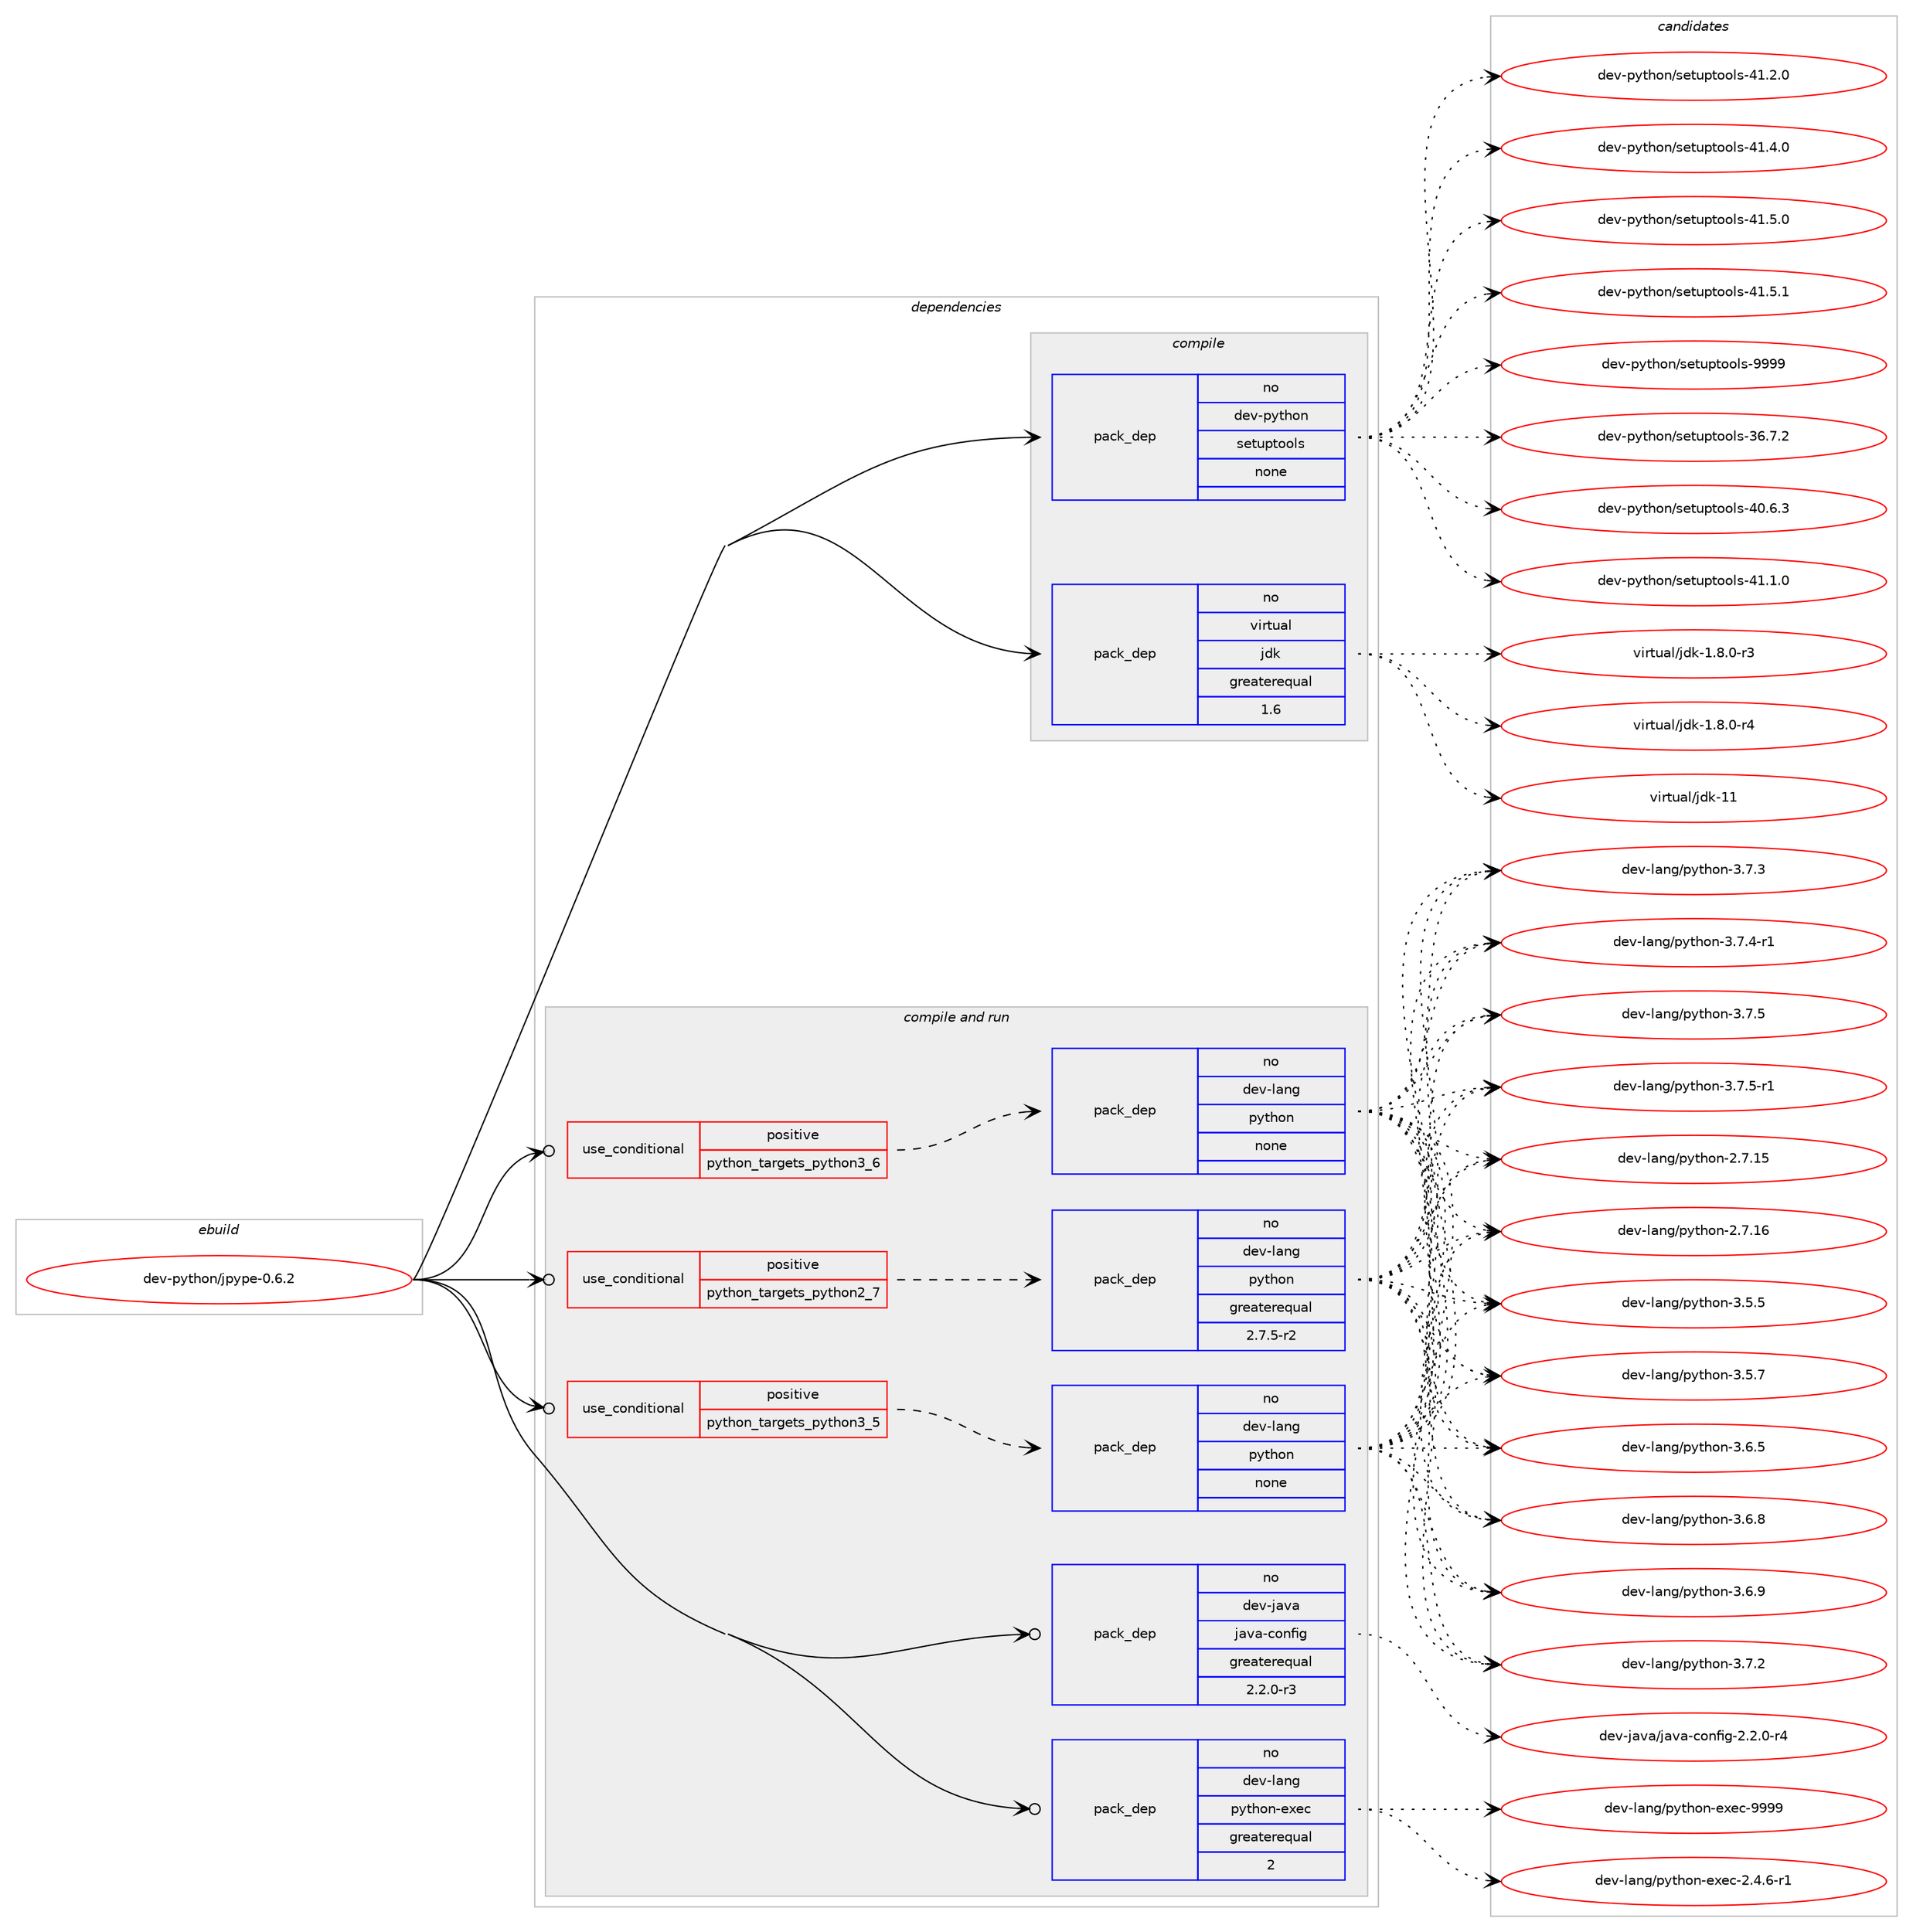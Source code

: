 digraph prolog {

# *************
# Graph options
# *************

newrank=true;
concentrate=true;
compound=true;
graph [rankdir=LR,fontname=Helvetica,fontsize=10,ranksep=1.5];#, ranksep=2.5, nodesep=0.2];
edge  [arrowhead=vee];
node  [fontname=Helvetica,fontsize=10];

# **********
# The ebuild
# **********

subgraph cluster_leftcol {
color=gray;
rank=same;
label=<<i>ebuild</i>>;
id [label="dev-python/jpype-0.6.2", color=red, width=4, href="../dev-python/jpype-0.6.2.svg"];
}

# ****************
# The dependencies
# ****************

subgraph cluster_midcol {
color=gray;
label=<<i>dependencies</i>>;
subgraph cluster_compile {
fillcolor="#eeeeee";
style=filled;
label=<<i>compile</i>>;
subgraph pack458101 {
dependency611386 [label=<<TABLE BORDER="0" CELLBORDER="1" CELLSPACING="0" CELLPADDING="4" WIDTH="220"><TR><TD ROWSPAN="6" CELLPADDING="30">pack_dep</TD></TR><TR><TD WIDTH="110">no</TD></TR><TR><TD>dev-python</TD></TR><TR><TD>setuptools</TD></TR><TR><TD>none</TD></TR><TR><TD></TD></TR></TABLE>>, shape=none, color=blue];
}
id:e -> dependency611386:w [weight=20,style="solid",arrowhead="vee"];
subgraph pack458102 {
dependency611387 [label=<<TABLE BORDER="0" CELLBORDER="1" CELLSPACING="0" CELLPADDING="4" WIDTH="220"><TR><TD ROWSPAN="6" CELLPADDING="30">pack_dep</TD></TR><TR><TD WIDTH="110">no</TD></TR><TR><TD>virtual</TD></TR><TR><TD>jdk</TD></TR><TR><TD>greaterequal</TD></TR><TR><TD>1.6</TD></TR></TABLE>>, shape=none, color=blue];
}
id:e -> dependency611387:w [weight=20,style="solid",arrowhead="vee"];
}
subgraph cluster_compileandrun {
fillcolor="#eeeeee";
style=filled;
label=<<i>compile and run</i>>;
subgraph cond141482 {
dependency611388 [label=<<TABLE BORDER="0" CELLBORDER="1" CELLSPACING="0" CELLPADDING="4"><TR><TD ROWSPAN="3" CELLPADDING="10">use_conditional</TD></TR><TR><TD>positive</TD></TR><TR><TD>python_targets_python2_7</TD></TR></TABLE>>, shape=none, color=red];
subgraph pack458103 {
dependency611389 [label=<<TABLE BORDER="0" CELLBORDER="1" CELLSPACING="0" CELLPADDING="4" WIDTH="220"><TR><TD ROWSPAN="6" CELLPADDING="30">pack_dep</TD></TR><TR><TD WIDTH="110">no</TD></TR><TR><TD>dev-lang</TD></TR><TR><TD>python</TD></TR><TR><TD>greaterequal</TD></TR><TR><TD>2.7.5-r2</TD></TR></TABLE>>, shape=none, color=blue];
}
dependency611388:e -> dependency611389:w [weight=20,style="dashed",arrowhead="vee"];
}
id:e -> dependency611388:w [weight=20,style="solid",arrowhead="odotvee"];
subgraph cond141483 {
dependency611390 [label=<<TABLE BORDER="0" CELLBORDER="1" CELLSPACING="0" CELLPADDING="4"><TR><TD ROWSPAN="3" CELLPADDING="10">use_conditional</TD></TR><TR><TD>positive</TD></TR><TR><TD>python_targets_python3_5</TD></TR></TABLE>>, shape=none, color=red];
subgraph pack458104 {
dependency611391 [label=<<TABLE BORDER="0" CELLBORDER="1" CELLSPACING="0" CELLPADDING="4" WIDTH="220"><TR><TD ROWSPAN="6" CELLPADDING="30">pack_dep</TD></TR><TR><TD WIDTH="110">no</TD></TR><TR><TD>dev-lang</TD></TR><TR><TD>python</TD></TR><TR><TD>none</TD></TR><TR><TD></TD></TR></TABLE>>, shape=none, color=blue];
}
dependency611390:e -> dependency611391:w [weight=20,style="dashed",arrowhead="vee"];
}
id:e -> dependency611390:w [weight=20,style="solid",arrowhead="odotvee"];
subgraph cond141484 {
dependency611392 [label=<<TABLE BORDER="0" CELLBORDER="1" CELLSPACING="0" CELLPADDING="4"><TR><TD ROWSPAN="3" CELLPADDING="10">use_conditional</TD></TR><TR><TD>positive</TD></TR><TR><TD>python_targets_python3_6</TD></TR></TABLE>>, shape=none, color=red];
subgraph pack458105 {
dependency611393 [label=<<TABLE BORDER="0" CELLBORDER="1" CELLSPACING="0" CELLPADDING="4" WIDTH="220"><TR><TD ROWSPAN="6" CELLPADDING="30">pack_dep</TD></TR><TR><TD WIDTH="110">no</TD></TR><TR><TD>dev-lang</TD></TR><TR><TD>python</TD></TR><TR><TD>none</TD></TR><TR><TD></TD></TR></TABLE>>, shape=none, color=blue];
}
dependency611392:e -> dependency611393:w [weight=20,style="dashed",arrowhead="vee"];
}
id:e -> dependency611392:w [weight=20,style="solid",arrowhead="odotvee"];
subgraph pack458106 {
dependency611394 [label=<<TABLE BORDER="0" CELLBORDER="1" CELLSPACING="0" CELLPADDING="4" WIDTH="220"><TR><TD ROWSPAN="6" CELLPADDING="30">pack_dep</TD></TR><TR><TD WIDTH="110">no</TD></TR><TR><TD>dev-java</TD></TR><TR><TD>java-config</TD></TR><TR><TD>greaterequal</TD></TR><TR><TD>2.2.0-r3</TD></TR></TABLE>>, shape=none, color=blue];
}
id:e -> dependency611394:w [weight=20,style="solid",arrowhead="odotvee"];
subgraph pack458107 {
dependency611395 [label=<<TABLE BORDER="0" CELLBORDER="1" CELLSPACING="0" CELLPADDING="4" WIDTH="220"><TR><TD ROWSPAN="6" CELLPADDING="30">pack_dep</TD></TR><TR><TD WIDTH="110">no</TD></TR><TR><TD>dev-lang</TD></TR><TR><TD>python-exec</TD></TR><TR><TD>greaterequal</TD></TR><TR><TD>2</TD></TR></TABLE>>, shape=none, color=blue];
}
id:e -> dependency611395:w [weight=20,style="solid",arrowhead="odotvee"];
}
subgraph cluster_run {
fillcolor="#eeeeee";
style=filled;
label=<<i>run</i>>;
}
}

# **************
# The candidates
# **************

subgraph cluster_choices {
rank=same;
color=gray;
label=<<i>candidates</i>>;

subgraph choice458101 {
color=black;
nodesep=1;
choice100101118451121211161041111104711510111611711211611111110811545515446554650 [label="dev-python/setuptools-36.7.2", color=red, width=4,href="../dev-python/setuptools-36.7.2.svg"];
choice100101118451121211161041111104711510111611711211611111110811545524846544651 [label="dev-python/setuptools-40.6.3", color=red, width=4,href="../dev-python/setuptools-40.6.3.svg"];
choice100101118451121211161041111104711510111611711211611111110811545524946494648 [label="dev-python/setuptools-41.1.0", color=red, width=4,href="../dev-python/setuptools-41.1.0.svg"];
choice100101118451121211161041111104711510111611711211611111110811545524946504648 [label="dev-python/setuptools-41.2.0", color=red, width=4,href="../dev-python/setuptools-41.2.0.svg"];
choice100101118451121211161041111104711510111611711211611111110811545524946524648 [label="dev-python/setuptools-41.4.0", color=red, width=4,href="../dev-python/setuptools-41.4.0.svg"];
choice100101118451121211161041111104711510111611711211611111110811545524946534648 [label="dev-python/setuptools-41.5.0", color=red, width=4,href="../dev-python/setuptools-41.5.0.svg"];
choice100101118451121211161041111104711510111611711211611111110811545524946534649 [label="dev-python/setuptools-41.5.1", color=red, width=4,href="../dev-python/setuptools-41.5.1.svg"];
choice10010111845112121116104111110471151011161171121161111111081154557575757 [label="dev-python/setuptools-9999", color=red, width=4,href="../dev-python/setuptools-9999.svg"];
dependency611386:e -> choice100101118451121211161041111104711510111611711211611111110811545515446554650:w [style=dotted,weight="100"];
dependency611386:e -> choice100101118451121211161041111104711510111611711211611111110811545524846544651:w [style=dotted,weight="100"];
dependency611386:e -> choice100101118451121211161041111104711510111611711211611111110811545524946494648:w [style=dotted,weight="100"];
dependency611386:e -> choice100101118451121211161041111104711510111611711211611111110811545524946504648:w [style=dotted,weight="100"];
dependency611386:e -> choice100101118451121211161041111104711510111611711211611111110811545524946524648:w [style=dotted,weight="100"];
dependency611386:e -> choice100101118451121211161041111104711510111611711211611111110811545524946534648:w [style=dotted,weight="100"];
dependency611386:e -> choice100101118451121211161041111104711510111611711211611111110811545524946534649:w [style=dotted,weight="100"];
dependency611386:e -> choice10010111845112121116104111110471151011161171121161111111081154557575757:w [style=dotted,weight="100"];
}
subgraph choice458102 {
color=black;
nodesep=1;
choice11810511411611797108471061001074549465646484511451 [label="virtual/jdk-1.8.0-r3", color=red, width=4,href="../virtual/jdk-1.8.0-r3.svg"];
choice11810511411611797108471061001074549465646484511452 [label="virtual/jdk-1.8.0-r4", color=red, width=4,href="../virtual/jdk-1.8.0-r4.svg"];
choice1181051141161179710847106100107454949 [label="virtual/jdk-11", color=red, width=4,href="../virtual/jdk-11.svg"];
dependency611387:e -> choice11810511411611797108471061001074549465646484511451:w [style=dotted,weight="100"];
dependency611387:e -> choice11810511411611797108471061001074549465646484511452:w [style=dotted,weight="100"];
dependency611387:e -> choice1181051141161179710847106100107454949:w [style=dotted,weight="100"];
}
subgraph choice458103 {
color=black;
nodesep=1;
choice10010111845108971101034711212111610411111045504655464953 [label="dev-lang/python-2.7.15", color=red, width=4,href="../dev-lang/python-2.7.15.svg"];
choice10010111845108971101034711212111610411111045504655464954 [label="dev-lang/python-2.7.16", color=red, width=4,href="../dev-lang/python-2.7.16.svg"];
choice100101118451089711010347112121116104111110455146534653 [label="dev-lang/python-3.5.5", color=red, width=4,href="../dev-lang/python-3.5.5.svg"];
choice100101118451089711010347112121116104111110455146534655 [label="dev-lang/python-3.5.7", color=red, width=4,href="../dev-lang/python-3.5.7.svg"];
choice100101118451089711010347112121116104111110455146544653 [label="dev-lang/python-3.6.5", color=red, width=4,href="../dev-lang/python-3.6.5.svg"];
choice100101118451089711010347112121116104111110455146544656 [label="dev-lang/python-3.6.8", color=red, width=4,href="../dev-lang/python-3.6.8.svg"];
choice100101118451089711010347112121116104111110455146544657 [label="dev-lang/python-3.6.9", color=red, width=4,href="../dev-lang/python-3.6.9.svg"];
choice100101118451089711010347112121116104111110455146554650 [label="dev-lang/python-3.7.2", color=red, width=4,href="../dev-lang/python-3.7.2.svg"];
choice100101118451089711010347112121116104111110455146554651 [label="dev-lang/python-3.7.3", color=red, width=4,href="../dev-lang/python-3.7.3.svg"];
choice1001011184510897110103471121211161041111104551465546524511449 [label="dev-lang/python-3.7.4-r1", color=red, width=4,href="../dev-lang/python-3.7.4-r1.svg"];
choice100101118451089711010347112121116104111110455146554653 [label="dev-lang/python-3.7.5", color=red, width=4,href="../dev-lang/python-3.7.5.svg"];
choice1001011184510897110103471121211161041111104551465546534511449 [label="dev-lang/python-3.7.5-r1", color=red, width=4,href="../dev-lang/python-3.7.5-r1.svg"];
dependency611389:e -> choice10010111845108971101034711212111610411111045504655464953:w [style=dotted,weight="100"];
dependency611389:e -> choice10010111845108971101034711212111610411111045504655464954:w [style=dotted,weight="100"];
dependency611389:e -> choice100101118451089711010347112121116104111110455146534653:w [style=dotted,weight="100"];
dependency611389:e -> choice100101118451089711010347112121116104111110455146534655:w [style=dotted,weight="100"];
dependency611389:e -> choice100101118451089711010347112121116104111110455146544653:w [style=dotted,weight="100"];
dependency611389:e -> choice100101118451089711010347112121116104111110455146544656:w [style=dotted,weight="100"];
dependency611389:e -> choice100101118451089711010347112121116104111110455146544657:w [style=dotted,weight="100"];
dependency611389:e -> choice100101118451089711010347112121116104111110455146554650:w [style=dotted,weight="100"];
dependency611389:e -> choice100101118451089711010347112121116104111110455146554651:w [style=dotted,weight="100"];
dependency611389:e -> choice1001011184510897110103471121211161041111104551465546524511449:w [style=dotted,weight="100"];
dependency611389:e -> choice100101118451089711010347112121116104111110455146554653:w [style=dotted,weight="100"];
dependency611389:e -> choice1001011184510897110103471121211161041111104551465546534511449:w [style=dotted,weight="100"];
}
subgraph choice458104 {
color=black;
nodesep=1;
choice10010111845108971101034711212111610411111045504655464953 [label="dev-lang/python-2.7.15", color=red, width=4,href="../dev-lang/python-2.7.15.svg"];
choice10010111845108971101034711212111610411111045504655464954 [label="dev-lang/python-2.7.16", color=red, width=4,href="../dev-lang/python-2.7.16.svg"];
choice100101118451089711010347112121116104111110455146534653 [label="dev-lang/python-3.5.5", color=red, width=4,href="../dev-lang/python-3.5.5.svg"];
choice100101118451089711010347112121116104111110455146534655 [label="dev-lang/python-3.5.7", color=red, width=4,href="../dev-lang/python-3.5.7.svg"];
choice100101118451089711010347112121116104111110455146544653 [label="dev-lang/python-3.6.5", color=red, width=4,href="../dev-lang/python-3.6.5.svg"];
choice100101118451089711010347112121116104111110455146544656 [label="dev-lang/python-3.6.8", color=red, width=4,href="../dev-lang/python-3.6.8.svg"];
choice100101118451089711010347112121116104111110455146544657 [label="dev-lang/python-3.6.9", color=red, width=4,href="../dev-lang/python-3.6.9.svg"];
choice100101118451089711010347112121116104111110455146554650 [label="dev-lang/python-3.7.2", color=red, width=4,href="../dev-lang/python-3.7.2.svg"];
choice100101118451089711010347112121116104111110455146554651 [label="dev-lang/python-3.7.3", color=red, width=4,href="../dev-lang/python-3.7.3.svg"];
choice1001011184510897110103471121211161041111104551465546524511449 [label="dev-lang/python-3.7.4-r1", color=red, width=4,href="../dev-lang/python-3.7.4-r1.svg"];
choice100101118451089711010347112121116104111110455146554653 [label="dev-lang/python-3.7.5", color=red, width=4,href="../dev-lang/python-3.7.5.svg"];
choice1001011184510897110103471121211161041111104551465546534511449 [label="dev-lang/python-3.7.5-r1", color=red, width=4,href="../dev-lang/python-3.7.5-r1.svg"];
dependency611391:e -> choice10010111845108971101034711212111610411111045504655464953:w [style=dotted,weight="100"];
dependency611391:e -> choice10010111845108971101034711212111610411111045504655464954:w [style=dotted,weight="100"];
dependency611391:e -> choice100101118451089711010347112121116104111110455146534653:w [style=dotted,weight="100"];
dependency611391:e -> choice100101118451089711010347112121116104111110455146534655:w [style=dotted,weight="100"];
dependency611391:e -> choice100101118451089711010347112121116104111110455146544653:w [style=dotted,weight="100"];
dependency611391:e -> choice100101118451089711010347112121116104111110455146544656:w [style=dotted,weight="100"];
dependency611391:e -> choice100101118451089711010347112121116104111110455146544657:w [style=dotted,weight="100"];
dependency611391:e -> choice100101118451089711010347112121116104111110455146554650:w [style=dotted,weight="100"];
dependency611391:e -> choice100101118451089711010347112121116104111110455146554651:w [style=dotted,weight="100"];
dependency611391:e -> choice1001011184510897110103471121211161041111104551465546524511449:w [style=dotted,weight="100"];
dependency611391:e -> choice100101118451089711010347112121116104111110455146554653:w [style=dotted,weight="100"];
dependency611391:e -> choice1001011184510897110103471121211161041111104551465546534511449:w [style=dotted,weight="100"];
}
subgraph choice458105 {
color=black;
nodesep=1;
choice10010111845108971101034711212111610411111045504655464953 [label="dev-lang/python-2.7.15", color=red, width=4,href="../dev-lang/python-2.7.15.svg"];
choice10010111845108971101034711212111610411111045504655464954 [label="dev-lang/python-2.7.16", color=red, width=4,href="../dev-lang/python-2.7.16.svg"];
choice100101118451089711010347112121116104111110455146534653 [label="dev-lang/python-3.5.5", color=red, width=4,href="../dev-lang/python-3.5.5.svg"];
choice100101118451089711010347112121116104111110455146534655 [label="dev-lang/python-3.5.7", color=red, width=4,href="../dev-lang/python-3.5.7.svg"];
choice100101118451089711010347112121116104111110455146544653 [label="dev-lang/python-3.6.5", color=red, width=4,href="../dev-lang/python-3.6.5.svg"];
choice100101118451089711010347112121116104111110455146544656 [label="dev-lang/python-3.6.8", color=red, width=4,href="../dev-lang/python-3.6.8.svg"];
choice100101118451089711010347112121116104111110455146544657 [label="dev-lang/python-3.6.9", color=red, width=4,href="../dev-lang/python-3.6.9.svg"];
choice100101118451089711010347112121116104111110455146554650 [label="dev-lang/python-3.7.2", color=red, width=4,href="../dev-lang/python-3.7.2.svg"];
choice100101118451089711010347112121116104111110455146554651 [label="dev-lang/python-3.7.3", color=red, width=4,href="../dev-lang/python-3.7.3.svg"];
choice1001011184510897110103471121211161041111104551465546524511449 [label="dev-lang/python-3.7.4-r1", color=red, width=4,href="../dev-lang/python-3.7.4-r1.svg"];
choice100101118451089711010347112121116104111110455146554653 [label="dev-lang/python-3.7.5", color=red, width=4,href="../dev-lang/python-3.7.5.svg"];
choice1001011184510897110103471121211161041111104551465546534511449 [label="dev-lang/python-3.7.5-r1", color=red, width=4,href="../dev-lang/python-3.7.5-r1.svg"];
dependency611393:e -> choice10010111845108971101034711212111610411111045504655464953:w [style=dotted,weight="100"];
dependency611393:e -> choice10010111845108971101034711212111610411111045504655464954:w [style=dotted,weight="100"];
dependency611393:e -> choice100101118451089711010347112121116104111110455146534653:w [style=dotted,weight="100"];
dependency611393:e -> choice100101118451089711010347112121116104111110455146534655:w [style=dotted,weight="100"];
dependency611393:e -> choice100101118451089711010347112121116104111110455146544653:w [style=dotted,weight="100"];
dependency611393:e -> choice100101118451089711010347112121116104111110455146544656:w [style=dotted,weight="100"];
dependency611393:e -> choice100101118451089711010347112121116104111110455146544657:w [style=dotted,weight="100"];
dependency611393:e -> choice100101118451089711010347112121116104111110455146554650:w [style=dotted,weight="100"];
dependency611393:e -> choice100101118451089711010347112121116104111110455146554651:w [style=dotted,weight="100"];
dependency611393:e -> choice1001011184510897110103471121211161041111104551465546524511449:w [style=dotted,weight="100"];
dependency611393:e -> choice100101118451089711010347112121116104111110455146554653:w [style=dotted,weight="100"];
dependency611393:e -> choice1001011184510897110103471121211161041111104551465546534511449:w [style=dotted,weight="100"];
}
subgraph choice458106 {
color=black;
nodesep=1;
choice10010111845106971189747106971189745991111101021051034550465046484511452 [label="dev-java/java-config-2.2.0-r4", color=red, width=4,href="../dev-java/java-config-2.2.0-r4.svg"];
dependency611394:e -> choice10010111845106971189747106971189745991111101021051034550465046484511452:w [style=dotted,weight="100"];
}
subgraph choice458107 {
color=black;
nodesep=1;
choice10010111845108971101034711212111610411111045101120101994550465246544511449 [label="dev-lang/python-exec-2.4.6-r1", color=red, width=4,href="../dev-lang/python-exec-2.4.6-r1.svg"];
choice10010111845108971101034711212111610411111045101120101994557575757 [label="dev-lang/python-exec-9999", color=red, width=4,href="../dev-lang/python-exec-9999.svg"];
dependency611395:e -> choice10010111845108971101034711212111610411111045101120101994550465246544511449:w [style=dotted,weight="100"];
dependency611395:e -> choice10010111845108971101034711212111610411111045101120101994557575757:w [style=dotted,weight="100"];
}
}

}
